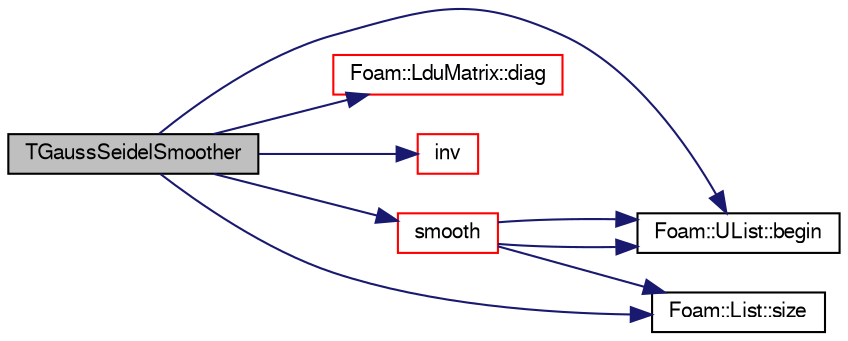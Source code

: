 digraph "TGaussSeidelSmoother"
{
  bgcolor="transparent";
  edge [fontname="FreeSans",fontsize="10",labelfontname="FreeSans",labelfontsize="10"];
  node [fontname="FreeSans",fontsize="10",shape=record];
  rankdir="LR";
  Node0 [label="TGaussSeidelSmoother",height=0.2,width=0.4,color="black", fillcolor="grey75", style="filled", fontcolor="black"];
  Node0 -> Node1 [color="midnightblue",fontsize="10",style="solid",fontname="FreeSans"];
  Node1 [label="Foam::UList::begin",height=0.2,width=0.4,color="black",URL="$a25698.html#a8a0643ef7f391465066f7f07d45ce934",tooltip="Return an iterator to begin traversing the UList. "];
  Node0 -> Node2 [color="midnightblue",fontsize="10",style="solid",fontname="FreeSans"];
  Node2 [label="Foam::LduMatrix::diag",height=0.2,width=0.4,color="red",URL="$a26790.html#afd3add8997f8b9231f6d34b388cd7f3a"];
  Node0 -> Node85 [color="midnightblue",fontsize="10",style="solid",fontname="FreeSans"];
  Node85 [label="inv",height=0.2,width=0.4,color="red",URL="$a12539.html#a051a9cc73ad6012d849cfcbc7507acde"];
  Node0 -> Node87 [color="midnightblue",fontsize="10",style="solid",fontname="FreeSans"];
  Node87 [label="Foam::List::size",height=0.2,width=0.4,color="black",URL="$a25694.html#a8a5f6fa29bd4b500caf186f60245b384",tooltip="Override size to be inconsistent with allocated storage. "];
  Node0 -> Node88 [color="midnightblue",fontsize="10",style="solid",fontname="FreeSans"];
  Node88 [label="smooth",height=0.2,width=0.4,color="red",URL="$a26826.html#a2727a700fb0cafd8fb6b7e04f558fca7",tooltip="Smooth for the given number of sweeps. "];
  Node88 -> Node1 [color="midnightblue",fontsize="10",style="solid",fontname="FreeSans"];
  Node88 -> Node87 [color="midnightblue",fontsize="10",style="solid",fontname="FreeSans"];
  Node88 -> Node1 [color="midnightblue",fontsize="10",style="solid",fontname="FreeSans"];
}
